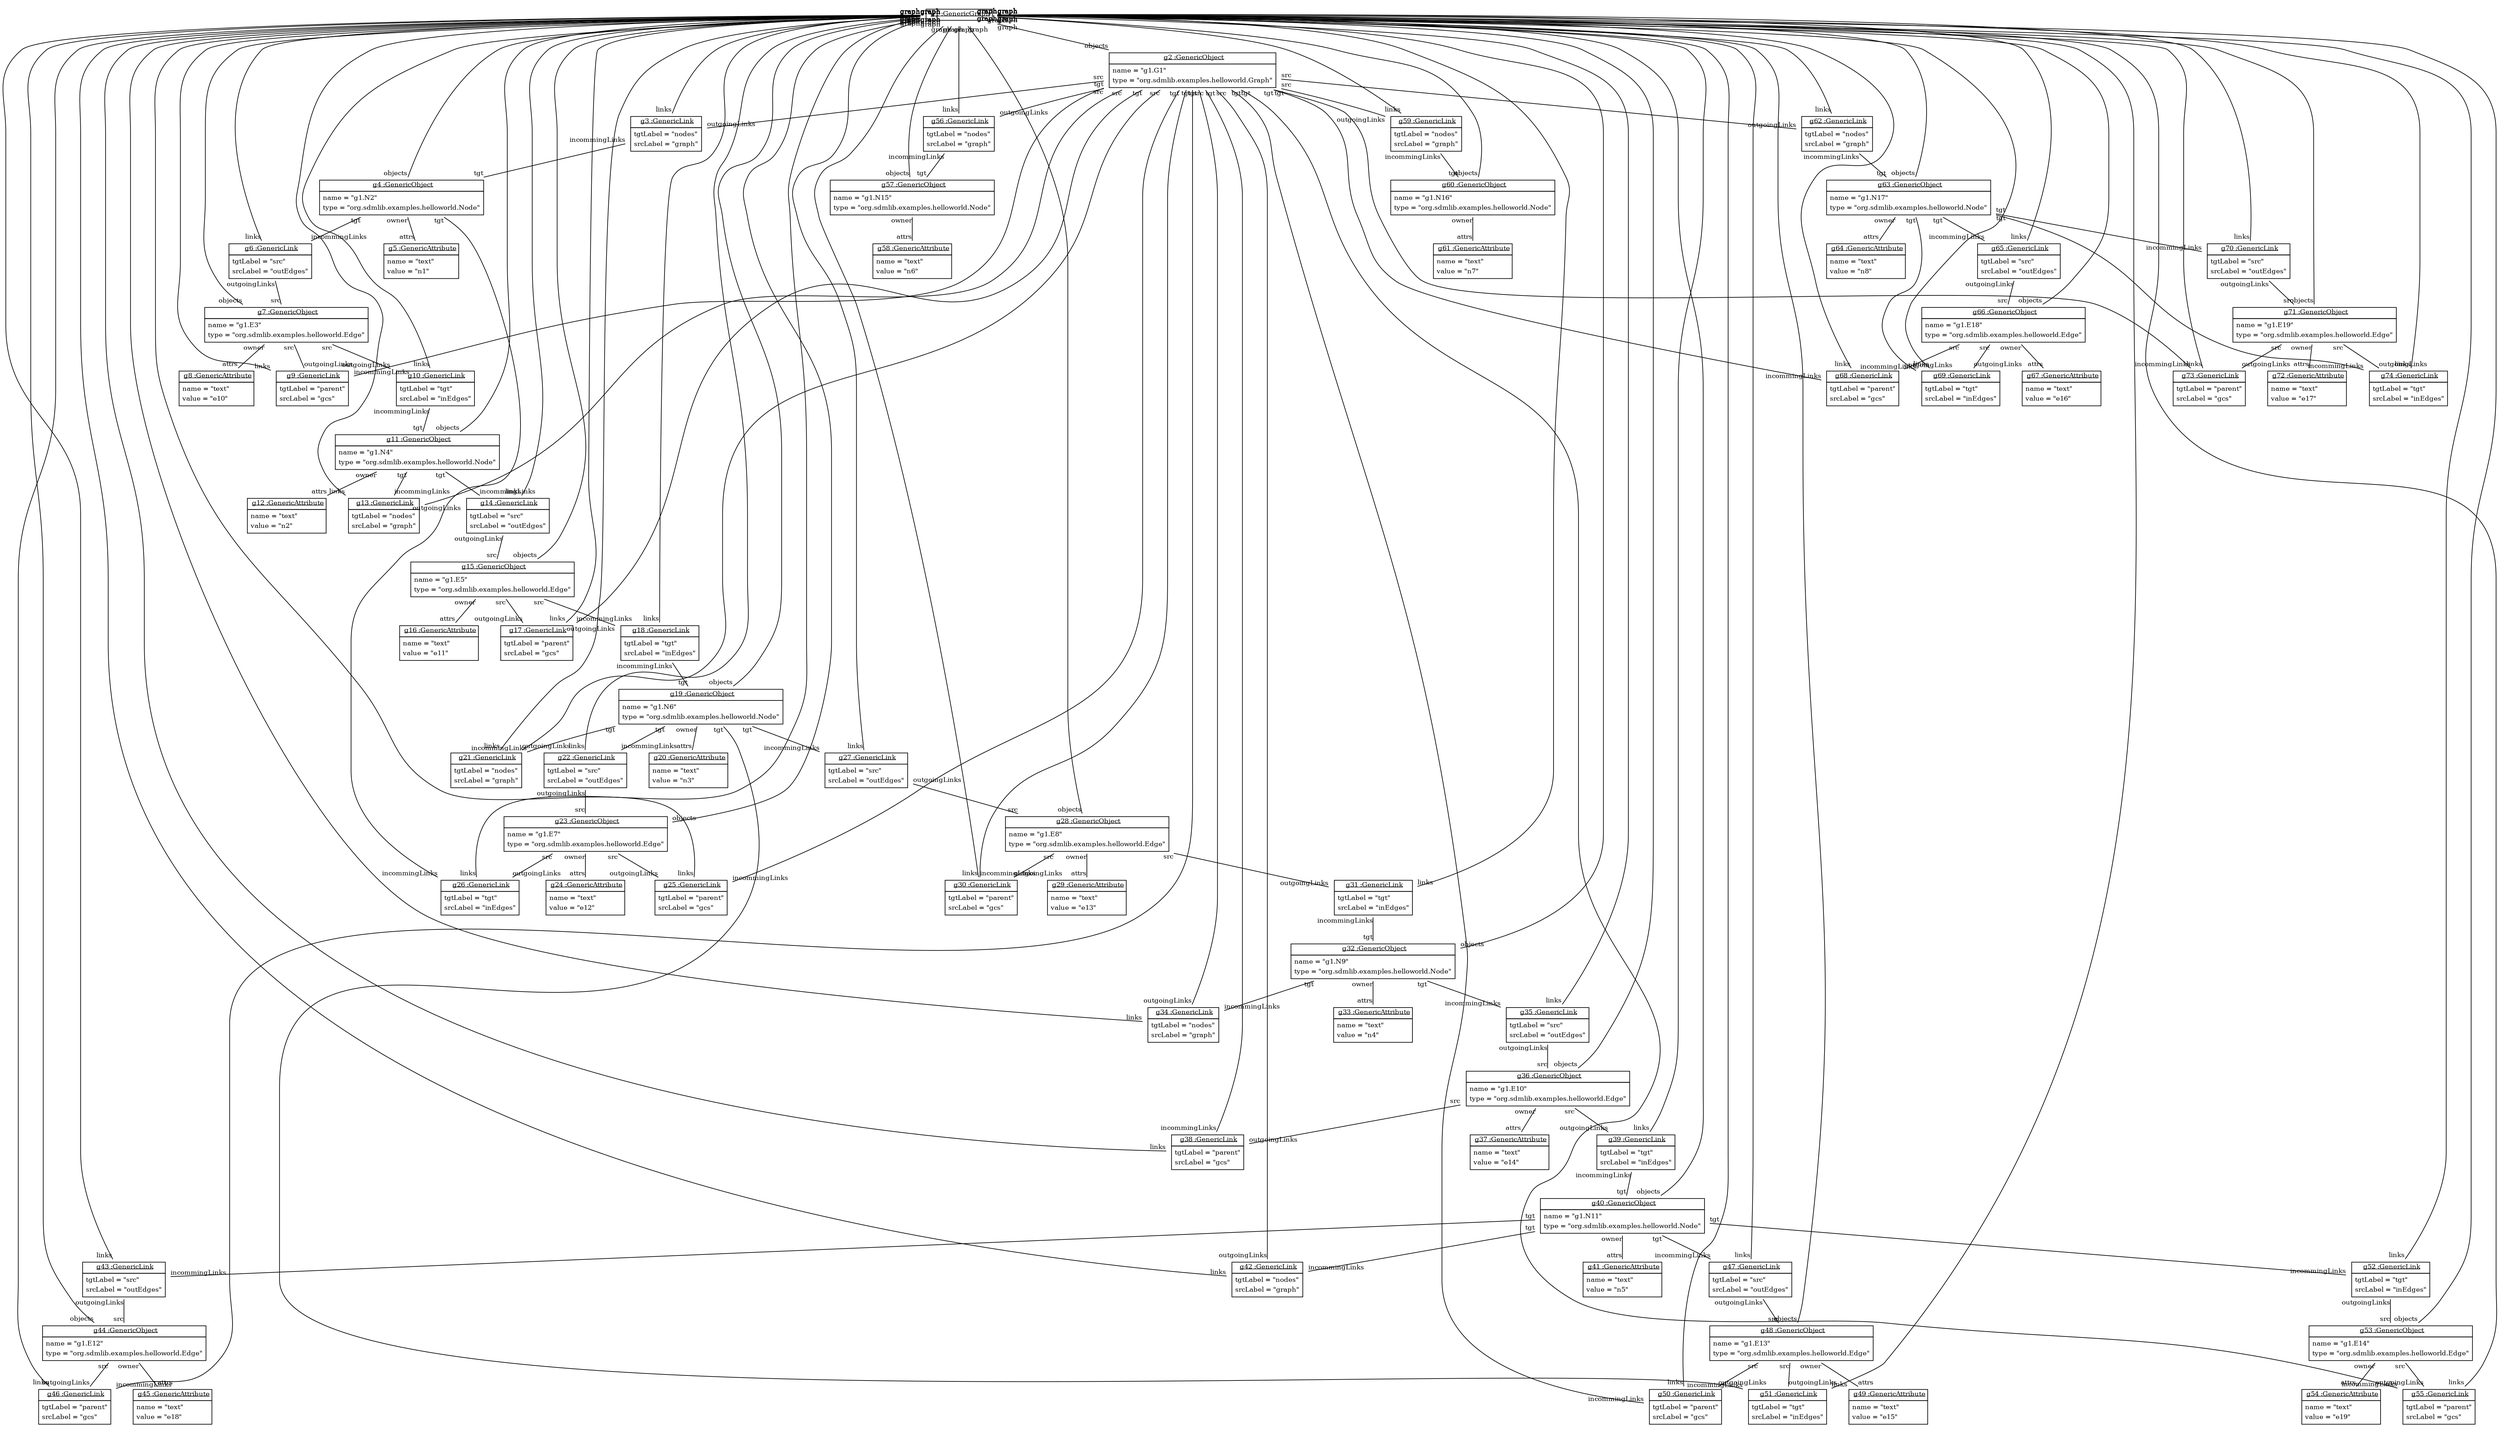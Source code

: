 graph ObjectDiagram {
   node [shape = none, fontsize = 10];
   edge [fontsize = 10];
   compound=true;

g1 [label=<<table border='0' cellborder='1' cellspacing='0'> <tr> <td> <u>g1 :GenericGraph</u></td></tr></table>>];
g2 [label=<<table border='0' cellborder='1' cellspacing='0'> <tr> <td> <u>g2 :GenericObject</u></td></tr><tr><td><table border='0' cellborder='0' cellspacing='0'><tr><td align='left'>name = "g1.G1"</td></tr><tr><td align='left'>type = "org.sdmlib.examples.helloworld.Graph"</td></tr></table></td></tr></table>>];
g3 [label=<<table border='0' cellborder='1' cellspacing='0'> <tr> <td> <u>g3 :GenericLink</u></td></tr><tr><td><table border='0' cellborder='0' cellspacing='0'><tr><td align='left'>tgtLabel = "nodes"</td></tr><tr><td align='left'>srcLabel = "graph"</td></tr></table></td></tr></table>>];
g4 [label=<<table border='0' cellborder='1' cellspacing='0'> <tr> <td> <u>g4 :GenericObject</u></td></tr><tr><td><table border='0' cellborder='0' cellspacing='0'><tr><td align='left'>name = "g1.N2"</td></tr><tr><td align='left'>type = "org.sdmlib.examples.helloworld.Node"</td></tr></table></td></tr></table>>];
g5 [label=<<table border='0' cellborder='1' cellspacing='0'> <tr> <td> <u>g5 :GenericAttribute</u></td></tr><tr><td><table border='0' cellborder='0' cellspacing='0'><tr><td align='left'>name = "text"</td></tr><tr><td align='left'>value = "n1"</td></tr></table></td></tr></table>>];
g6 [label=<<table border='0' cellborder='1' cellspacing='0'> <tr> <td> <u>g6 :GenericLink</u></td></tr><tr><td><table border='0' cellborder='0' cellspacing='0'><tr><td align='left'>tgtLabel = "src"</td></tr><tr><td align='left'>srcLabel = "outEdges"</td></tr></table></td></tr></table>>];
g7 [label=<<table border='0' cellborder='1' cellspacing='0'> <tr> <td> <u>g7 :GenericObject</u></td></tr><tr><td><table border='0' cellborder='0' cellspacing='0'><tr><td align='left'>name = "g1.E3"</td></tr><tr><td align='left'>type = "org.sdmlib.examples.helloworld.Edge"</td></tr></table></td></tr></table>>];
g8 [label=<<table border='0' cellborder='1' cellspacing='0'> <tr> <td> <u>g8 :GenericAttribute</u></td></tr><tr><td><table border='0' cellborder='0' cellspacing='0'><tr><td align='left'>name = "text"</td></tr><tr><td align='left'>value = "e10"</td></tr></table></td></tr></table>>];
g9 [label=<<table border='0' cellborder='1' cellspacing='0'> <tr> <td> <u>g9 :GenericLink</u></td></tr><tr><td><table border='0' cellborder='0' cellspacing='0'><tr><td align='left'>tgtLabel = "parent"</td></tr><tr><td align='left'>srcLabel = "gcs"</td></tr></table></td></tr></table>>];
g10 [label=<<table border='0' cellborder='1' cellspacing='0'> <tr> <td> <u>g10 :GenericLink</u></td></tr><tr><td><table border='0' cellborder='0' cellspacing='0'><tr><td align='left'>tgtLabel = "tgt"</td></tr><tr><td align='left'>srcLabel = "inEdges"</td></tr></table></td></tr></table>>];
g11 [label=<<table border='0' cellborder='1' cellspacing='0'> <tr> <td> <u>g11 :GenericObject</u></td></tr><tr><td><table border='0' cellborder='0' cellspacing='0'><tr><td align='left'>name = "g1.N4"</td></tr><tr><td align='left'>type = "org.sdmlib.examples.helloworld.Node"</td></tr></table></td></tr></table>>];
g12 [label=<<table border='0' cellborder='1' cellspacing='0'> <tr> <td> <u>g12 :GenericAttribute</u></td></tr><tr><td><table border='0' cellborder='0' cellspacing='0'><tr><td align='left'>name = "text"</td></tr><tr><td align='left'>value = "n2"</td></tr></table></td></tr></table>>];
g13 [label=<<table border='0' cellborder='1' cellspacing='0'> <tr> <td> <u>g13 :GenericLink</u></td></tr><tr><td><table border='0' cellborder='0' cellspacing='0'><tr><td align='left'>tgtLabel = "nodes"</td></tr><tr><td align='left'>srcLabel = "graph"</td></tr></table></td></tr></table>>];
g14 [label=<<table border='0' cellborder='1' cellspacing='0'> <tr> <td> <u>g14 :GenericLink</u></td></tr><tr><td><table border='0' cellborder='0' cellspacing='0'><tr><td align='left'>tgtLabel = "src"</td></tr><tr><td align='left'>srcLabel = "outEdges"</td></tr></table></td></tr></table>>];
g15 [label=<<table border='0' cellborder='1' cellspacing='0'> <tr> <td> <u>g15 :GenericObject</u></td></tr><tr><td><table border='0' cellborder='0' cellspacing='0'><tr><td align='left'>name = "g1.E5"</td></tr><tr><td align='left'>type = "org.sdmlib.examples.helloworld.Edge"</td></tr></table></td></tr></table>>];
g16 [label=<<table border='0' cellborder='1' cellspacing='0'> <tr> <td> <u>g16 :GenericAttribute</u></td></tr><tr><td><table border='0' cellborder='0' cellspacing='0'><tr><td align='left'>name = "text"</td></tr><tr><td align='left'>value = "e11"</td></tr></table></td></tr></table>>];
g17 [label=<<table border='0' cellborder='1' cellspacing='0'> <tr> <td> <u>g17 :GenericLink</u></td></tr><tr><td><table border='0' cellborder='0' cellspacing='0'><tr><td align='left'>tgtLabel = "parent"</td></tr><tr><td align='left'>srcLabel = "gcs"</td></tr></table></td></tr></table>>];
g18 [label=<<table border='0' cellborder='1' cellspacing='0'> <tr> <td> <u>g18 :GenericLink</u></td></tr><tr><td><table border='0' cellborder='0' cellspacing='0'><tr><td align='left'>tgtLabel = "tgt"</td></tr><tr><td align='left'>srcLabel = "inEdges"</td></tr></table></td></tr></table>>];
g19 [label=<<table border='0' cellborder='1' cellspacing='0'> <tr> <td> <u>g19 :GenericObject</u></td></tr><tr><td><table border='0' cellborder='0' cellspacing='0'><tr><td align='left'>name = "g1.N6"</td></tr><tr><td align='left'>type = "org.sdmlib.examples.helloworld.Node"</td></tr></table></td></tr></table>>];
g20 [label=<<table border='0' cellborder='1' cellspacing='0'> <tr> <td> <u>g20 :GenericAttribute</u></td></tr><tr><td><table border='0' cellborder='0' cellspacing='0'><tr><td align='left'>name = "text"</td></tr><tr><td align='left'>value = "n3"</td></tr></table></td></tr></table>>];
g21 [label=<<table border='0' cellborder='1' cellspacing='0'> <tr> <td> <u>g21 :GenericLink</u></td></tr><tr><td><table border='0' cellborder='0' cellspacing='0'><tr><td align='left'>tgtLabel = "nodes"</td></tr><tr><td align='left'>srcLabel = "graph"</td></tr></table></td></tr></table>>];
g22 [label=<<table border='0' cellborder='1' cellspacing='0'> <tr> <td> <u>g22 :GenericLink</u></td></tr><tr><td><table border='0' cellborder='0' cellspacing='0'><tr><td align='left'>tgtLabel = "src"</td></tr><tr><td align='left'>srcLabel = "outEdges"</td></tr></table></td></tr></table>>];
g23 [label=<<table border='0' cellborder='1' cellspacing='0'> <tr> <td> <u>g23 :GenericObject</u></td></tr><tr><td><table border='0' cellborder='0' cellspacing='0'><tr><td align='left'>name = "g1.E7"</td></tr><tr><td align='left'>type = "org.sdmlib.examples.helloworld.Edge"</td></tr></table></td></tr></table>>];
g24 [label=<<table border='0' cellborder='1' cellspacing='0'> <tr> <td> <u>g24 :GenericAttribute</u></td></tr><tr><td><table border='0' cellborder='0' cellspacing='0'><tr><td align='left'>name = "text"</td></tr><tr><td align='left'>value = "e12"</td></tr></table></td></tr></table>>];
g25 [label=<<table border='0' cellborder='1' cellspacing='0'> <tr> <td> <u>g25 :GenericLink</u></td></tr><tr><td><table border='0' cellborder='0' cellspacing='0'><tr><td align='left'>tgtLabel = "parent"</td></tr><tr><td align='left'>srcLabel = "gcs"</td></tr></table></td></tr></table>>];
g26 [label=<<table border='0' cellborder='1' cellspacing='0'> <tr> <td> <u>g26 :GenericLink</u></td></tr><tr><td><table border='0' cellborder='0' cellspacing='0'><tr><td align='left'>tgtLabel = "tgt"</td></tr><tr><td align='left'>srcLabel = "inEdges"</td></tr></table></td></tr></table>>];
g27 [label=<<table border='0' cellborder='1' cellspacing='0'> <tr> <td> <u>g27 :GenericLink</u></td></tr><tr><td><table border='0' cellborder='0' cellspacing='0'><tr><td align='left'>tgtLabel = "src"</td></tr><tr><td align='left'>srcLabel = "outEdges"</td></tr></table></td></tr></table>>];
g28 [label=<<table border='0' cellborder='1' cellspacing='0'> <tr> <td> <u>g28 :GenericObject</u></td></tr><tr><td><table border='0' cellborder='0' cellspacing='0'><tr><td align='left'>name = "g1.E8"</td></tr><tr><td align='left'>type = "org.sdmlib.examples.helloworld.Edge"</td></tr></table></td></tr></table>>];
g29 [label=<<table border='0' cellborder='1' cellspacing='0'> <tr> <td> <u>g29 :GenericAttribute</u></td></tr><tr><td><table border='0' cellborder='0' cellspacing='0'><tr><td align='left'>name = "text"</td></tr><tr><td align='left'>value = "e13"</td></tr></table></td></tr></table>>];
g30 [label=<<table border='0' cellborder='1' cellspacing='0'> <tr> <td> <u>g30 :GenericLink</u></td></tr><tr><td><table border='0' cellborder='0' cellspacing='0'><tr><td align='left'>tgtLabel = "parent"</td></tr><tr><td align='left'>srcLabel = "gcs"</td></tr></table></td></tr></table>>];
g31 [label=<<table border='0' cellborder='1' cellspacing='0'> <tr> <td> <u>g31 :GenericLink</u></td></tr><tr><td><table border='0' cellborder='0' cellspacing='0'><tr><td align='left'>tgtLabel = "tgt"</td></tr><tr><td align='left'>srcLabel = "inEdges"</td></tr></table></td></tr></table>>];
g32 [label=<<table border='0' cellborder='1' cellspacing='0'> <tr> <td> <u>g32 :GenericObject</u></td></tr><tr><td><table border='0' cellborder='0' cellspacing='0'><tr><td align='left'>name = "g1.N9"</td></tr><tr><td align='left'>type = "org.sdmlib.examples.helloworld.Node"</td></tr></table></td></tr></table>>];
g33 [label=<<table border='0' cellborder='1' cellspacing='0'> <tr> <td> <u>g33 :GenericAttribute</u></td></tr><tr><td><table border='0' cellborder='0' cellspacing='0'><tr><td align='left'>name = "text"</td></tr><tr><td align='left'>value = "n4"</td></tr></table></td></tr></table>>];
g34 [label=<<table border='0' cellborder='1' cellspacing='0'> <tr> <td> <u>g34 :GenericLink</u></td></tr><tr><td><table border='0' cellborder='0' cellspacing='0'><tr><td align='left'>tgtLabel = "nodes"</td></tr><tr><td align='left'>srcLabel = "graph"</td></tr></table></td></tr></table>>];
g35 [label=<<table border='0' cellborder='1' cellspacing='0'> <tr> <td> <u>g35 :GenericLink</u></td></tr><tr><td><table border='0' cellborder='0' cellspacing='0'><tr><td align='left'>tgtLabel = "src"</td></tr><tr><td align='left'>srcLabel = "outEdges"</td></tr></table></td></tr></table>>];
g36 [label=<<table border='0' cellborder='1' cellspacing='0'> <tr> <td> <u>g36 :GenericObject</u></td></tr><tr><td><table border='0' cellborder='0' cellspacing='0'><tr><td align='left'>name = "g1.E10"</td></tr><tr><td align='left'>type = "org.sdmlib.examples.helloworld.Edge"</td></tr></table></td></tr></table>>];
g37 [label=<<table border='0' cellborder='1' cellspacing='0'> <tr> <td> <u>g37 :GenericAttribute</u></td></tr><tr><td><table border='0' cellborder='0' cellspacing='0'><tr><td align='left'>name = "text"</td></tr><tr><td align='left'>value = "e14"</td></tr></table></td></tr></table>>];
g38 [label=<<table border='0' cellborder='1' cellspacing='0'> <tr> <td> <u>g38 :GenericLink</u></td></tr><tr><td><table border='0' cellborder='0' cellspacing='0'><tr><td align='left'>tgtLabel = "parent"</td></tr><tr><td align='left'>srcLabel = "gcs"</td></tr></table></td></tr></table>>];
g39 [label=<<table border='0' cellborder='1' cellspacing='0'> <tr> <td> <u>g39 :GenericLink</u></td></tr><tr><td><table border='0' cellborder='0' cellspacing='0'><tr><td align='left'>tgtLabel = "tgt"</td></tr><tr><td align='left'>srcLabel = "inEdges"</td></tr></table></td></tr></table>>];
g40 [label=<<table border='0' cellborder='1' cellspacing='0'> <tr> <td> <u>g40 :GenericObject</u></td></tr><tr><td><table border='0' cellborder='0' cellspacing='0'><tr><td align='left'>name = "g1.N11"</td></tr><tr><td align='left'>type = "org.sdmlib.examples.helloworld.Node"</td></tr></table></td></tr></table>>];
g41 [label=<<table border='0' cellborder='1' cellspacing='0'> <tr> <td> <u>g41 :GenericAttribute</u></td></tr><tr><td><table border='0' cellborder='0' cellspacing='0'><tr><td align='left'>name = "text"</td></tr><tr><td align='left'>value = "n5"</td></tr></table></td></tr></table>>];
g42 [label=<<table border='0' cellborder='1' cellspacing='0'> <tr> <td> <u>g42 :GenericLink</u></td></tr><tr><td><table border='0' cellborder='0' cellspacing='0'><tr><td align='left'>tgtLabel = "nodes"</td></tr><tr><td align='left'>srcLabel = "graph"</td></tr></table></td></tr></table>>];
g43 [label=<<table border='0' cellborder='1' cellspacing='0'> <tr> <td> <u>g43 :GenericLink</u></td></tr><tr><td><table border='0' cellborder='0' cellspacing='0'><tr><td align='left'>tgtLabel = "src"</td></tr><tr><td align='left'>srcLabel = "outEdges"</td></tr></table></td></tr></table>>];
g44 [label=<<table border='0' cellborder='1' cellspacing='0'> <tr> <td> <u>g44 :GenericObject</u></td></tr><tr><td><table border='0' cellborder='0' cellspacing='0'><tr><td align='left'>name = "g1.E12"</td></tr><tr><td align='left'>type = "org.sdmlib.examples.helloworld.Edge"</td></tr></table></td></tr></table>>];
g45 [label=<<table border='0' cellborder='1' cellspacing='0'> <tr> <td> <u>g45 :GenericAttribute</u></td></tr><tr><td><table border='0' cellborder='0' cellspacing='0'><tr><td align='left'>name = "text"</td></tr><tr><td align='left'>value = "e18"</td></tr></table></td></tr></table>>];
g46 [label=<<table border='0' cellborder='1' cellspacing='0'> <tr> <td> <u>g46 :GenericLink</u></td></tr><tr><td><table border='0' cellborder='0' cellspacing='0'><tr><td align='left'>tgtLabel = "parent"</td></tr><tr><td align='left'>srcLabel = "gcs"</td></tr></table></td></tr></table>>];
g47 [label=<<table border='0' cellborder='1' cellspacing='0'> <tr> <td> <u>g47 :GenericLink</u></td></tr><tr><td><table border='0' cellborder='0' cellspacing='0'><tr><td align='left'>tgtLabel = "src"</td></tr><tr><td align='left'>srcLabel = "outEdges"</td></tr></table></td></tr></table>>];
g48 [label=<<table border='0' cellborder='1' cellspacing='0'> <tr> <td> <u>g48 :GenericObject</u></td></tr><tr><td><table border='0' cellborder='0' cellspacing='0'><tr><td align='left'>name = "g1.E13"</td></tr><tr><td align='left'>type = "org.sdmlib.examples.helloworld.Edge"</td></tr></table></td></tr></table>>];
g49 [label=<<table border='0' cellborder='1' cellspacing='0'> <tr> <td> <u>g49 :GenericAttribute</u></td></tr><tr><td><table border='0' cellborder='0' cellspacing='0'><tr><td align='left'>name = "text"</td></tr><tr><td align='left'>value = "e15"</td></tr></table></td></tr></table>>];
g50 [label=<<table border='0' cellborder='1' cellspacing='0'> <tr> <td> <u>g50 :GenericLink</u></td></tr><tr><td><table border='0' cellborder='0' cellspacing='0'><tr><td align='left'>tgtLabel = "parent"</td></tr><tr><td align='left'>srcLabel = "gcs"</td></tr></table></td></tr></table>>];
g51 [label=<<table border='0' cellborder='1' cellspacing='0'> <tr> <td> <u>g51 :GenericLink</u></td></tr><tr><td><table border='0' cellborder='0' cellspacing='0'><tr><td align='left'>tgtLabel = "tgt"</td></tr><tr><td align='left'>srcLabel = "inEdges"</td></tr></table></td></tr></table>>];
g52 [label=<<table border='0' cellborder='1' cellspacing='0'> <tr> <td> <u>g52 :GenericLink</u></td></tr><tr><td><table border='0' cellborder='0' cellspacing='0'><tr><td align='left'>tgtLabel = "tgt"</td></tr><tr><td align='left'>srcLabel = "inEdges"</td></tr></table></td></tr></table>>];
g53 [label=<<table border='0' cellborder='1' cellspacing='0'> <tr> <td> <u>g53 :GenericObject</u></td></tr><tr><td><table border='0' cellborder='0' cellspacing='0'><tr><td align='left'>name = "g1.E14"</td></tr><tr><td align='left'>type = "org.sdmlib.examples.helloworld.Edge"</td></tr></table></td></tr></table>>];
g54 [label=<<table border='0' cellborder='1' cellspacing='0'> <tr> <td> <u>g54 :GenericAttribute</u></td></tr><tr><td><table border='0' cellborder='0' cellspacing='0'><tr><td align='left'>name = "text"</td></tr><tr><td align='left'>value = "e19"</td></tr></table></td></tr></table>>];
g55 [label=<<table border='0' cellborder='1' cellspacing='0'> <tr> <td> <u>g55 :GenericLink</u></td></tr><tr><td><table border='0' cellborder='0' cellspacing='0'><tr><td align='left'>tgtLabel = "parent"</td></tr><tr><td align='left'>srcLabel = "gcs"</td></tr></table></td></tr></table>>];
g56 [label=<<table border='0' cellborder='1' cellspacing='0'> <tr> <td> <u>g56 :GenericLink</u></td></tr><tr><td><table border='0' cellborder='0' cellspacing='0'><tr><td align='left'>tgtLabel = "nodes"</td></tr><tr><td align='left'>srcLabel = "graph"</td></tr></table></td></tr></table>>];
g57 [label=<<table border='0' cellborder='1' cellspacing='0'> <tr> <td> <u>g57 :GenericObject</u></td></tr><tr><td><table border='0' cellborder='0' cellspacing='0'><tr><td align='left'>name = "g1.N15"</td></tr><tr><td align='left'>type = "org.sdmlib.examples.helloworld.Node"</td></tr></table></td></tr></table>>];
g58 [label=<<table border='0' cellborder='1' cellspacing='0'> <tr> <td> <u>g58 :GenericAttribute</u></td></tr><tr><td><table border='0' cellborder='0' cellspacing='0'><tr><td align='left'>name = "text"</td></tr><tr><td align='left'>value = "n6"</td></tr></table></td></tr></table>>];
g59 [label=<<table border='0' cellborder='1' cellspacing='0'> <tr> <td> <u>g59 :GenericLink</u></td></tr><tr><td><table border='0' cellborder='0' cellspacing='0'><tr><td align='left'>tgtLabel = "nodes"</td></tr><tr><td align='left'>srcLabel = "graph"</td></tr></table></td></tr></table>>];
g60 [label=<<table border='0' cellborder='1' cellspacing='0'> <tr> <td> <u>g60 :GenericObject</u></td></tr><tr><td><table border='0' cellborder='0' cellspacing='0'><tr><td align='left'>name = "g1.N16"</td></tr><tr><td align='left'>type = "org.sdmlib.examples.helloworld.Node"</td></tr></table></td></tr></table>>];
g61 [label=<<table border='0' cellborder='1' cellspacing='0'> <tr> <td> <u>g61 :GenericAttribute</u></td></tr><tr><td><table border='0' cellborder='0' cellspacing='0'><tr><td align='left'>name = "text"</td></tr><tr><td align='left'>value = "n7"</td></tr></table></td></tr></table>>];
g62 [label=<<table border='0' cellborder='1' cellspacing='0'> <tr> <td> <u>g62 :GenericLink</u></td></tr><tr><td><table border='0' cellborder='0' cellspacing='0'><tr><td align='left'>tgtLabel = "nodes"</td></tr><tr><td align='left'>srcLabel = "graph"</td></tr></table></td></tr></table>>];
g63 [label=<<table border='0' cellborder='1' cellspacing='0'> <tr> <td> <u>g63 :GenericObject</u></td></tr><tr><td><table border='0' cellborder='0' cellspacing='0'><tr><td align='left'>name = "g1.N17"</td></tr><tr><td align='left'>type = "org.sdmlib.examples.helloworld.Node"</td></tr></table></td></tr></table>>];
g64 [label=<<table border='0' cellborder='1' cellspacing='0'> <tr> <td> <u>g64 :GenericAttribute</u></td></tr><tr><td><table border='0' cellborder='0' cellspacing='0'><tr><td align='left'>name = "text"</td></tr><tr><td align='left'>value = "n8"</td></tr></table></td></tr></table>>];
g65 [label=<<table border='0' cellborder='1' cellspacing='0'> <tr> <td> <u>g65 :GenericLink</u></td></tr><tr><td><table border='0' cellborder='0' cellspacing='0'><tr><td align='left'>tgtLabel = "src"</td></tr><tr><td align='left'>srcLabel = "outEdges"</td></tr></table></td></tr></table>>];
g66 [label=<<table border='0' cellborder='1' cellspacing='0'> <tr> <td> <u>g66 :GenericObject</u></td></tr><tr><td><table border='0' cellborder='0' cellspacing='0'><tr><td align='left'>name = "g1.E18"</td></tr><tr><td align='left'>type = "org.sdmlib.examples.helloworld.Edge"</td></tr></table></td></tr></table>>];
g67 [label=<<table border='0' cellborder='1' cellspacing='0'> <tr> <td> <u>g67 :GenericAttribute</u></td></tr><tr><td><table border='0' cellborder='0' cellspacing='0'><tr><td align='left'>name = "text"</td></tr><tr><td align='left'>value = "e16"</td></tr></table></td></tr></table>>];
g68 [label=<<table border='0' cellborder='1' cellspacing='0'> <tr> <td> <u>g68 :GenericLink</u></td></tr><tr><td><table border='0' cellborder='0' cellspacing='0'><tr><td align='left'>tgtLabel = "parent"</td></tr><tr><td align='left'>srcLabel = "gcs"</td></tr></table></td></tr></table>>];
g69 [label=<<table border='0' cellborder='1' cellspacing='0'> <tr> <td> <u>g69 :GenericLink</u></td></tr><tr><td><table border='0' cellborder='0' cellspacing='0'><tr><td align='left'>tgtLabel = "tgt"</td></tr><tr><td align='left'>srcLabel = "inEdges"</td></tr></table></td></tr></table>>];
g70 [label=<<table border='0' cellborder='1' cellspacing='0'> <tr> <td> <u>g70 :GenericLink</u></td></tr><tr><td><table border='0' cellborder='0' cellspacing='0'><tr><td align='left'>tgtLabel = "src"</td></tr><tr><td align='left'>srcLabel = "outEdges"</td></tr></table></td></tr></table>>];
g71 [label=<<table border='0' cellborder='1' cellspacing='0'> <tr> <td> <u>g71 :GenericObject</u></td></tr><tr><td><table border='0' cellborder='0' cellspacing='0'><tr><td align='left'>name = "g1.E19"</td></tr><tr><td align='left'>type = "org.sdmlib.examples.helloworld.Edge"</td></tr></table></td></tr></table>>];
g72 [label=<<table border='0' cellborder='1' cellspacing='0'> <tr> <td> <u>g72 :GenericAttribute</u></td></tr><tr><td><table border='0' cellborder='0' cellspacing='0'><tr><td align='left'>name = "text"</td></tr><tr><td align='left'>value = "e17"</td></tr></table></td></tr></table>>];
g73 [label=<<table border='0' cellborder='1' cellspacing='0'> <tr> <td> <u>g73 :GenericLink</u></td></tr><tr><td><table border='0' cellborder='0' cellspacing='0'><tr><td align='left'>tgtLabel = "parent"</td></tr><tr><td align='left'>srcLabel = "gcs"</td></tr></table></td></tr></table>>];
g74 [label=<<table border='0' cellborder='1' cellspacing='0'> <tr> <td> <u>g74 :GenericLink</u></td></tr><tr><td><table border='0' cellborder='0' cellspacing='0'><tr><td align='left'>tgtLabel = "tgt"</td></tr><tr><td align='left'>srcLabel = "inEdges"</td></tr></table></td></tr></table>>];

g1 -- g2 [headlabel = "objects" taillabel = "graph"];
g1 -- g4 [headlabel = "objects" taillabel = "graph"];
g1 -- g7 [headlabel = "objects" taillabel = "graph"];
g1 -- g11 [headlabel = "objects" taillabel = "graph"];
g1 -- g15 [headlabel = "objects" taillabel = "graph"];
g1 -- g19 [headlabel = "objects" taillabel = "graph"];
g1 -- g23 [headlabel = "objects" taillabel = "graph"];
g1 -- g28 [headlabel = "objects" taillabel = "graph"];
g1 -- g32 [headlabel = "objects" taillabel = "graph"];
g1 -- g36 [headlabel = "objects" taillabel = "graph"];
g1 -- g40 [headlabel = "objects" taillabel = "graph"];
g1 -- g44 [headlabel = "objects" taillabel = "graph"];
g1 -- g48 [headlabel = "objects" taillabel = "graph"];
g1 -- g53 [headlabel = "objects" taillabel = "graph"];
g1 -- g57 [headlabel = "objects" taillabel = "graph"];
g1 -- g60 [headlabel = "objects" taillabel = "graph"];
g1 -- g63 [headlabel = "objects" taillabel = "graph"];
g1 -- g66 [headlabel = "objects" taillabel = "graph"];
g1 -- g71 [headlabel = "objects" taillabel = "graph"];
g1 -- g3 [headlabel = "links" taillabel = "graph"];
g1 -- g9 [headlabel = "links" taillabel = "graph"];
g1 -- g6 [headlabel = "links" taillabel = "graph"];
g1 -- g13 [headlabel = "links" taillabel = "graph"];
g1 -- g10 [headlabel = "links" taillabel = "graph"];
g1 -- g17 [headlabel = "links" taillabel = "graph"];
g1 -- g14 [headlabel = "links" taillabel = "graph"];
g1 -- g21 [headlabel = "links" taillabel = "graph"];
g1 -- g18 [headlabel = "links" taillabel = "graph"];
g1 -- g25 [headlabel = "links" taillabel = "graph"];
g1 -- g22 [headlabel = "links" taillabel = "graph"];
g1 -- g26 [headlabel = "links" taillabel = "graph"];
g1 -- g30 [headlabel = "links" taillabel = "graph"];
g1 -- g27 [headlabel = "links" taillabel = "graph"];
g1 -- g34 [headlabel = "links" taillabel = "graph"];
g1 -- g31 [headlabel = "links" taillabel = "graph"];
g1 -- g38 [headlabel = "links" taillabel = "graph"];
g1 -- g35 [headlabel = "links" taillabel = "graph"];
g1 -- g42 [headlabel = "links" taillabel = "graph"];
g1 -- g39 [headlabel = "links" taillabel = "graph"];
g1 -- g46 [headlabel = "links" taillabel = "graph"];
g1 -- g43 [headlabel = "links" taillabel = "graph"];
g1 -- g50 [headlabel = "links" taillabel = "graph"];
g1 -- g47 [headlabel = "links" taillabel = "graph"];
g1 -- g51 [headlabel = "links" taillabel = "graph"];
g1 -- g55 [headlabel = "links" taillabel = "graph"];
g1 -- g52 [headlabel = "links" taillabel = "graph"];
g1 -- g56 [headlabel = "links" taillabel = "graph"];
g1 -- g59 [headlabel = "links" taillabel = "graph"];
g1 -- g62 [headlabel = "links" taillabel = "graph"];
g1 -- g68 [headlabel = "links" taillabel = "graph"];
g1 -- g65 [headlabel = "links" taillabel = "graph"];
g1 -- g69 [headlabel = "links" taillabel = "graph"];
g1 -- g73 [headlabel = "links" taillabel = "graph"];
g1 -- g70 [headlabel = "links" taillabel = "graph"];
g1 -- g74 [headlabel = "links" taillabel = "graph"];
g2 -- g3 [headlabel = "outgoingLinks" taillabel = "src"];
g2 -- g13 [headlabel = "outgoingLinks" taillabel = "src"];
g2 -- g21 [headlabel = "outgoingLinks" taillabel = "src"];
g2 -- g34 [headlabel = "outgoingLinks" taillabel = "src"];
g2 -- g42 [headlabel = "outgoingLinks" taillabel = "src"];
g2 -- g56 [headlabel = "outgoingLinks" taillabel = "src"];
g2 -- g59 [headlabel = "outgoingLinks" taillabel = "src"];
g2 -- g62 [headlabel = "outgoingLinks" taillabel = "src"];
g2 -- g9 [headlabel = "incommingLinks" taillabel = "tgt"];
g2 -- g17 [headlabel = "incommingLinks" taillabel = "tgt"];
g2 -- g25 [headlabel = "incommingLinks" taillabel = "tgt"];
g2 -- g30 [headlabel = "incommingLinks" taillabel = "tgt"];
g2 -- g38 [headlabel = "incommingLinks" taillabel = "tgt"];
g2 -- g46 [headlabel = "incommingLinks" taillabel = "tgt"];
g2 -- g50 [headlabel = "incommingLinks" taillabel = "tgt"];
g2 -- g55 [headlabel = "incommingLinks" taillabel = "tgt"];
g2 -- g68 [headlabel = "incommingLinks" taillabel = "tgt"];
g2 -- g73 [headlabel = "incommingLinks" taillabel = "tgt"];
g3 -- g4 [headlabel = "tgt" taillabel = "incommingLinks"];
g4 -- g5 [headlabel = "attrs" taillabel = "owner"];
g4 -- g6 [headlabel = "incommingLinks" taillabel = "tgt"];
g4 -- g26 [headlabel = "incommingLinks" taillabel = "tgt"];
g6 -- g7 [headlabel = "src" taillabel = "outgoingLinks"];
g7 -- g8 [headlabel = "attrs" taillabel = "owner"];
g7 -- g9 [headlabel = "outgoingLinks" taillabel = "src"];
g7 -- g10 [headlabel = "outgoingLinks" taillabel = "src"];
g10 -- g11 [headlabel = "tgt" taillabel = "incommingLinks"];
g11 -- g12 [headlabel = "attrs" taillabel = "owner"];
g11 -- g13 [headlabel = "incommingLinks" taillabel = "tgt"];
g11 -- g14 [headlabel = "incommingLinks" taillabel = "tgt"];
g14 -- g15 [headlabel = "src" taillabel = "outgoingLinks"];
g15 -- g16 [headlabel = "attrs" taillabel = "owner"];
g15 -- g17 [headlabel = "outgoingLinks" taillabel = "src"];
g15 -- g18 [headlabel = "outgoingLinks" taillabel = "src"];
g18 -- g19 [headlabel = "tgt" taillabel = "incommingLinks"];
g19 -- g20 [headlabel = "attrs" taillabel = "owner"];
g19 -- g21 [headlabel = "incommingLinks" taillabel = "tgt"];
g19 -- g22 [headlabel = "incommingLinks" taillabel = "tgt"];
g19 -- g27 [headlabel = "incommingLinks" taillabel = "tgt"];
g19 -- g51 [headlabel = "incommingLinks" taillabel = "tgt"];
g22 -- g23 [headlabel = "src" taillabel = "outgoingLinks"];
g23 -- g24 [headlabel = "attrs" taillabel = "owner"];
g23 -- g25 [headlabel = "outgoingLinks" taillabel = "src"];
g23 -- g26 [headlabel = "outgoingLinks" taillabel = "src"];
g27 -- g28 [headlabel = "src" taillabel = "outgoingLinks"];
g28 -- g29 [headlabel = "attrs" taillabel = "owner"];
g28 -- g30 [headlabel = "outgoingLinks" taillabel = "src"];
g28 -- g31 [headlabel = "outgoingLinks" taillabel = "src"];
g31 -- g32 [headlabel = "tgt" taillabel = "incommingLinks"];
g32 -- g33 [headlabel = "attrs" taillabel = "owner"];
g32 -- g34 [headlabel = "incommingLinks" taillabel = "tgt"];
g32 -- g35 [headlabel = "incommingLinks" taillabel = "tgt"];
g35 -- g36 [headlabel = "src" taillabel = "outgoingLinks"];
g36 -- g37 [headlabel = "attrs" taillabel = "owner"];
g36 -- g38 [headlabel = "outgoingLinks" taillabel = "src"];
g36 -- g39 [headlabel = "outgoingLinks" taillabel = "src"];
g39 -- g40 [headlabel = "tgt" taillabel = "incommingLinks"];
g40 -- g41 [headlabel = "attrs" taillabel = "owner"];
g40 -- g42 [headlabel = "incommingLinks" taillabel = "tgt"];
g40 -- g43 [headlabel = "incommingLinks" taillabel = "tgt"];
g40 -- g47 [headlabel = "incommingLinks" taillabel = "tgt"];
g40 -- g52 [headlabel = "incommingLinks" taillabel = "tgt"];
g43 -- g44 [headlabel = "src" taillabel = "outgoingLinks"];
g44 -- g45 [headlabel = "attrs" taillabel = "owner"];
g44 -- g46 [headlabel = "outgoingLinks" taillabel = "src"];
g47 -- g48 [headlabel = "src" taillabel = "outgoingLinks"];
g48 -- g49 [headlabel = "attrs" taillabel = "owner"];
g48 -- g50 [headlabel = "outgoingLinks" taillabel = "src"];
g48 -- g51 [headlabel = "outgoingLinks" taillabel = "src"];
g52 -- g53 [headlabel = "src" taillabel = "outgoingLinks"];
g53 -- g54 [headlabel = "attrs" taillabel = "owner"];
g53 -- g55 [headlabel = "outgoingLinks" taillabel = "src"];
g56 -- g57 [headlabel = "tgt" taillabel = "incommingLinks"];
g57 -- g58 [headlabel = "attrs" taillabel = "owner"];
g59 -- g60 [headlabel = "tgt" taillabel = "incommingLinks"];
g60 -- g61 [headlabel = "attrs" taillabel = "owner"];
g62 -- g63 [headlabel = "tgt" taillabel = "incommingLinks"];
g63 -- g64 [headlabel = "attrs" taillabel = "owner"];
g63 -- g65 [headlabel = "incommingLinks" taillabel = "tgt"];
g63 -- g69 [headlabel = "incommingLinks" taillabel = "tgt"];
g63 -- g70 [headlabel = "incommingLinks" taillabel = "tgt"];
g63 -- g74 [headlabel = "incommingLinks" taillabel = "tgt"];
g65 -- g66 [headlabel = "src" taillabel = "outgoingLinks"];
g66 -- g67 [headlabel = "attrs" taillabel = "owner"];
g66 -- g68 [headlabel = "outgoingLinks" taillabel = "src"];
g66 -- g69 [headlabel = "outgoingLinks" taillabel = "src"];
g70 -- g71 [headlabel = "src" taillabel = "outgoingLinks"];
g71 -- g72 [headlabel = "attrs" taillabel = "owner"];
g71 -- g73 [headlabel = "outgoingLinks" taillabel = "src"];
g71 -- g74 [headlabel = "outgoingLinks" taillabel = "src"];
}
